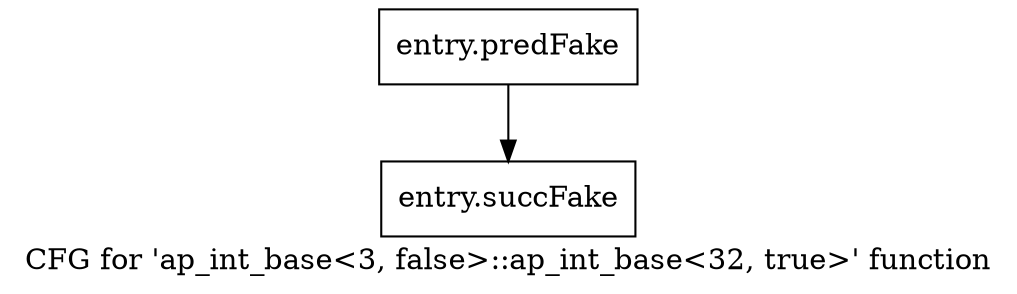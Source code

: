 digraph "CFG for 'ap_int_base\<3, false\>::ap_int_base\<32, true\>' function" {
	label="CFG for 'ap_int_base\<3, false\>::ap_int_base\<32, true\>' function";

	Node0x5901c60 [shape=record,filename="",linenumber="",label="{entry.predFake}"];
	Node0x5901c60 -> Node0x5b2e1d0[ callList="" memoryops="" filename="/home/omerfaruk/tools/Xilinx/Vitis_HLS/2023.2/include/etc/ap_int_base.h" execusionnum="3"];
	Node0x5b2e1d0 [shape=record,filename="/home/omerfaruk/tools/Xilinx/Vitis_HLS/2023.2/include/etc/ap_int_base.h",linenumber="353",label="{entry.succFake}"];
}
